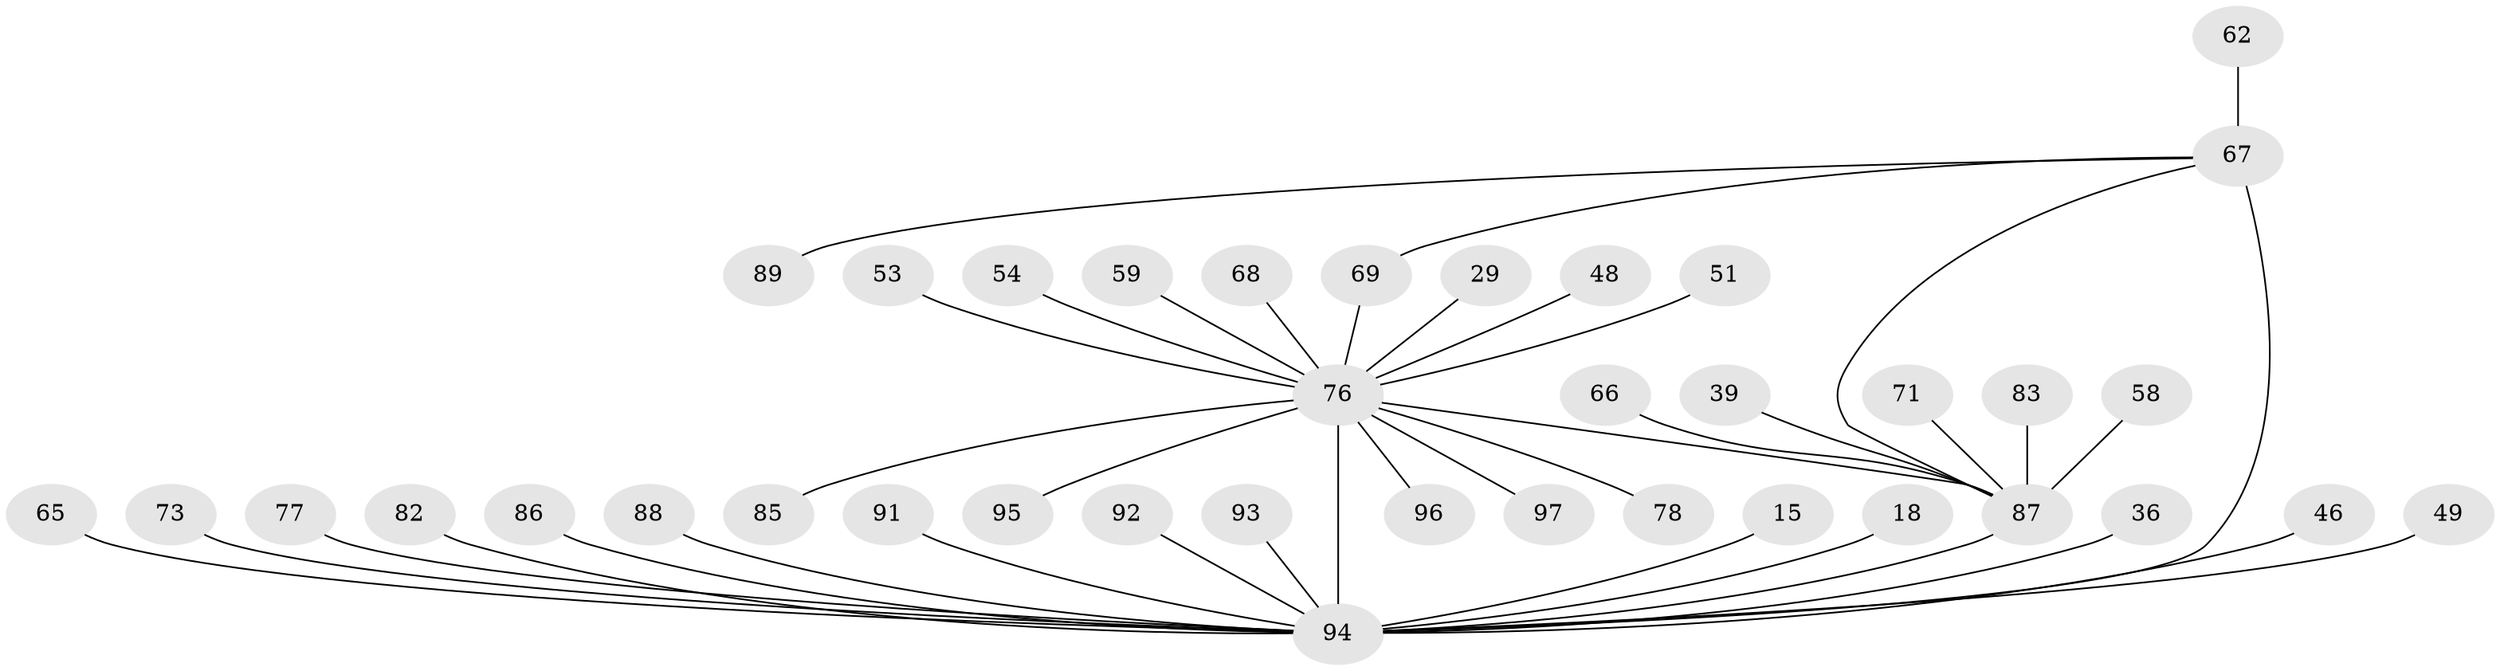 // original degree distribution, {16: 0.010309278350515464, 7: 0.020618556701030927, 34: 0.010309278350515464, 9: 0.010309278350515464, 10: 0.010309278350515464, 1: 0.4639175257731959, 4: 0.05154639175257732, 8: 0.020618556701030927, 3: 0.14432989690721648, 2: 0.20618556701030927, 5: 0.041237113402061855, 6: 0.010309278350515464}
// Generated by graph-tools (version 1.1) at 2025/51/03/04/25 21:51:33]
// undirected, 38 vertices, 40 edges
graph export_dot {
graph [start="1"]
  node [color=gray90,style=filled];
  15;
  18;
  29;
  36;
  39;
  46 [super="+37"];
  48;
  49;
  51;
  53 [super="+31"];
  54;
  58;
  59 [super="+42+47"];
  62;
  65;
  66;
  67 [super="+55+63+16+45+38"];
  68;
  69 [super="+22"];
  71;
  73;
  76 [super="+9+2+74"];
  77;
  78;
  82;
  83;
  85 [super="+61"];
  86;
  87 [super="+20+33+75"];
  88;
  89;
  91;
  92 [super="+81"];
  93;
  94 [super="+34+79+84+90"];
  95 [super="+80"];
  96 [super="+25"];
  97;
  15 -- 94;
  18 -- 94;
  29 -- 76;
  36 -- 94;
  39 -- 87;
  46 -- 94;
  48 -- 76 [weight=3];
  49 -- 94;
  51 -- 76;
  53 -- 76 [weight=2];
  54 -- 76;
  58 -- 87 [weight=2];
  59 -- 76 [weight=2];
  62 -- 67;
  65 -- 94;
  66 -- 87;
  67 -- 87 [weight=2];
  67 -- 89;
  67 -- 69;
  67 -- 94 [weight=5];
  68 -- 76;
  69 -- 76;
  71 -- 87;
  73 -- 94;
  76 -- 85 [weight=4];
  76 -- 94 [weight=13];
  76 -- 87 [weight=10];
  76 -- 97;
  76 -- 95;
  76 -- 96;
  76 -- 78;
  77 -- 94;
  82 -- 94;
  83 -- 87;
  86 -- 94;
  87 -- 94;
  88 -- 94;
  91 -- 94;
  92 -- 94;
  93 -- 94;
}
